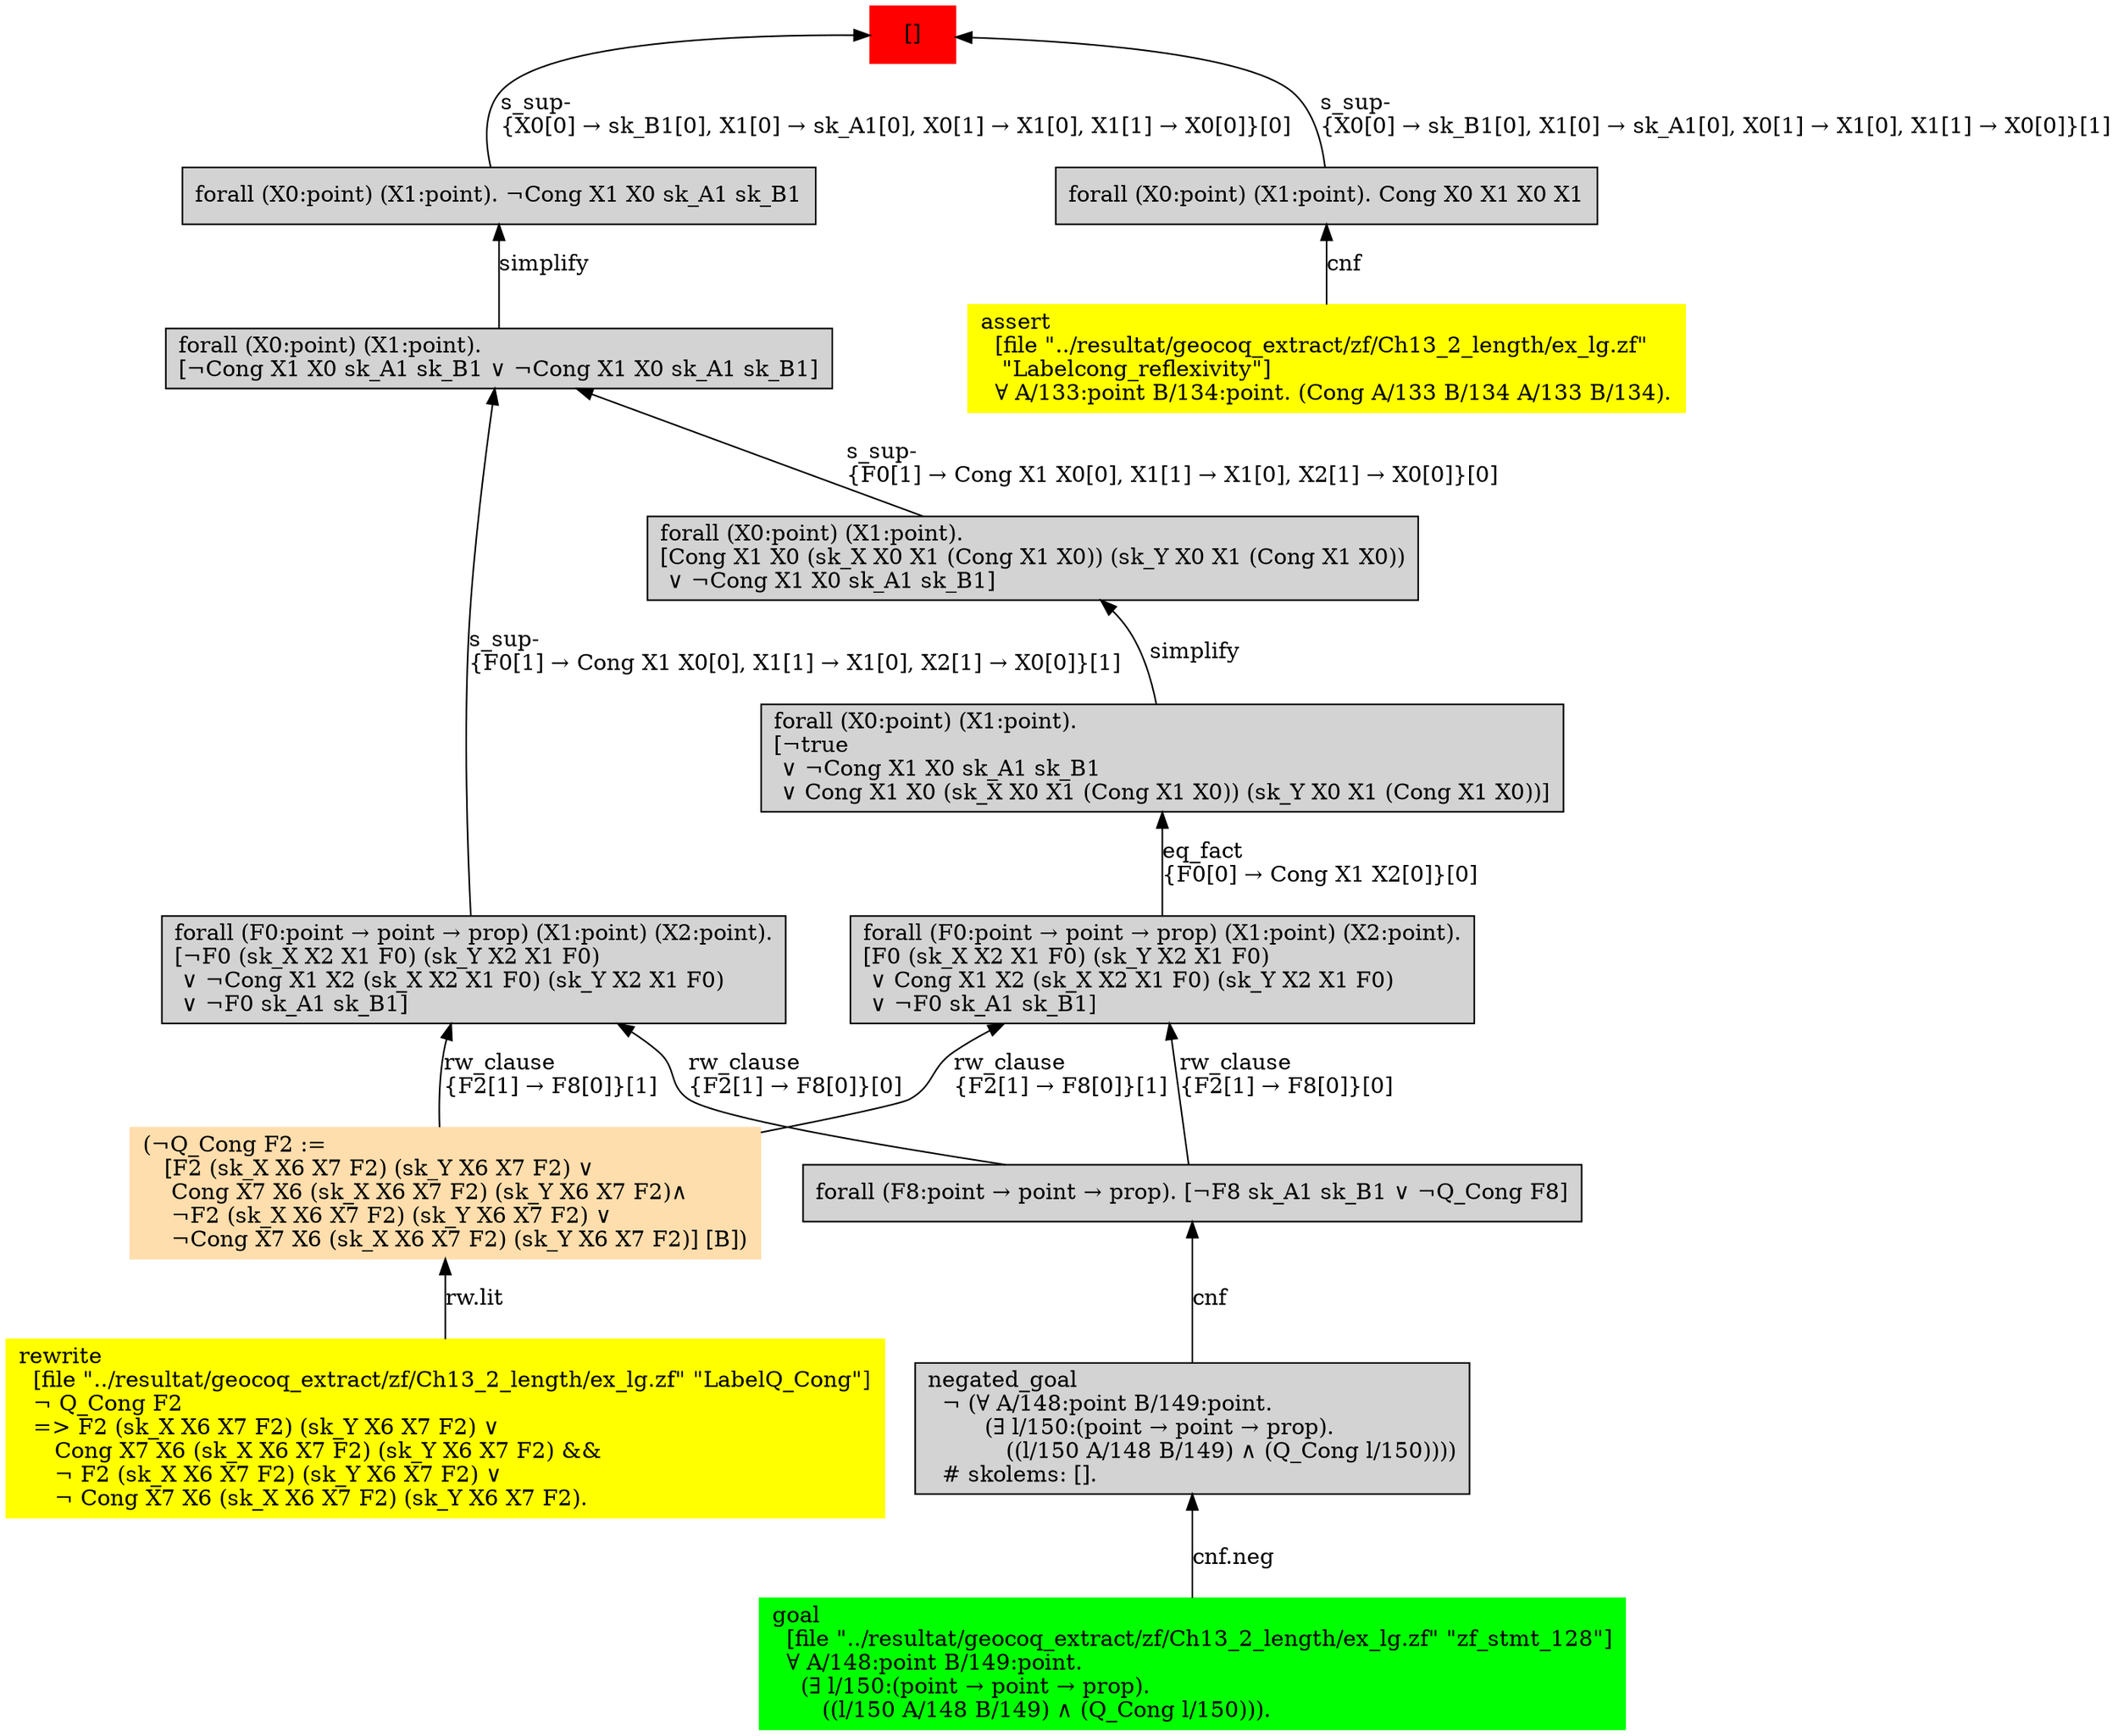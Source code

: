 digraph "unsat_graph" {
  vertex_0 [color=red, label="[]", shape=box, style=filled];
  vertex_0 -> vertex_1 [label="s_sup-\l\{X0[0] → sk_B1[0], X1[0] → sk_A1[0], X0[1] → X1[0], X1[1] → X0[0]\}[0]\l", dir="back"];
  vertex_1 [shape=box, label="forall (X0:point) (X1:point). ¬Cong X1 X0 sk_A1 sk_B1\l", style=filled];
  vertex_1 -> vertex_2 [label="simplify", dir="back"];
  vertex_2 [shape=box, label="forall (X0:point) (X1:point).\l[¬Cong X1 X0 sk_A1 sk_B1 ∨ ¬Cong X1 X0 sk_A1 sk_B1]\l", style=filled];
  vertex_2 -> vertex_3 [label="s_sup-\l\{F0[1] → Cong X1 X0[0], X1[1] → X1[0], X2[1] → X0[0]\}[1]\l", dir="back"];
  vertex_3 [shape=box, label="forall (F0:point → point → prop) (X1:point) (X2:point).\l[¬F0 (sk_X X2 X1 F0) (sk_Y X2 X1 F0)\l ∨ ¬Cong X1 X2 (sk_X X2 X1 F0) (sk_Y X2 X1 F0)\l ∨ ¬F0 sk_A1 sk_B1]\l", style=filled];
  vertex_3 -> vertex_4 [label="rw_clause\l\{F2[1] → F8[0]\}[1]\l", dir="back"];
  vertex_4 [color=navajowhite, shape=box, label="(¬Q_Cong F2 :=\l   [F2 (sk_X X6 X7 F2) (sk_Y X6 X7 F2) ∨ \l    Cong X7 X6 (sk_X X6 X7 F2) (sk_Y X6 X7 F2)∧\l    ¬F2 (sk_X X6 X7 F2) (sk_Y X6 X7 F2) ∨ \l    ¬Cong X7 X6 (sk_X X6 X7 F2) (sk_Y X6 X7 F2)] [B])\l", style=filled];
  vertex_4 -> vertex_5 [label="rw.lit", dir="back"];
  vertex_5 [color=yellow, shape=box, label="rewrite\l  [file \"../resultat/geocoq_extract/zf/Ch13_2_length/ex_lg.zf\" \"LabelQ_Cong\"]\l  ¬ Q_Cong F2\l  =\> F2 (sk_X X6 X7 F2) (sk_Y X6 X7 F2) ∨ \l     Cong X7 X6 (sk_X X6 X7 F2) (sk_Y X6 X7 F2) && \l     ¬ F2 (sk_X X6 X7 F2) (sk_Y X6 X7 F2) ∨ \l     ¬ Cong X7 X6 (sk_X X6 X7 F2) (sk_Y X6 X7 F2).\l", style=filled];
  vertex_3 -> vertex_6 [label="rw_clause\l\{F2[1] → F8[0]\}[0]\l", dir="back"];
  vertex_6 [shape=box, label="forall (F8:point → point → prop). [¬F8 sk_A1 sk_B1 ∨ ¬Q_Cong F8]\l", style=filled];
  vertex_6 -> vertex_7 [label="cnf", dir="back"];
  vertex_7 [shape=box, label="negated_goal\l  ¬ (∀ A/148:point B/149:point.\l        (∃ l/150:(point → point → prop).\l           ((l/150 A/148 B/149) ∧ (Q_Cong l/150))))\l  # skolems: [].\l", style=filled];
  vertex_7 -> vertex_8 [label="cnf.neg", dir="back"];
  vertex_8 [color=green, shape=box, label="goal\l  [file \"../resultat/geocoq_extract/zf/Ch13_2_length/ex_lg.zf\" \"zf_stmt_128\"]\l  ∀ A/148:point B/149:point.\l    (∃ l/150:(point → point → prop).\l       ((l/150 A/148 B/149) ∧ (Q_Cong l/150))).\l", style=filled];
  vertex_2 -> vertex_9 [label="s_sup-\l\{F0[1] → Cong X1 X0[0], X1[1] → X1[0], X2[1] → X0[0]\}[0]\l", dir="back"];
  vertex_9 [shape=box, label="forall (X0:point) (X1:point).\l[Cong X1 X0 (sk_X X0 X1 (Cong X1 X0)) (sk_Y X0 X1 (Cong X1 X0))\l ∨ ¬Cong X1 X0 sk_A1 sk_B1]\l", style=filled];
  vertex_9 -> vertex_10 [label="simplify", dir="back"];
  vertex_10 [shape=box, label="forall (X0:point) (X1:point).\l[¬true\l ∨ ¬Cong X1 X0 sk_A1 sk_B1\l ∨ Cong X1 X0 (sk_X X0 X1 (Cong X1 X0)) (sk_Y X0 X1 (Cong X1 X0))]\l", style=filled];
  vertex_10 -> vertex_11 [label="eq_fact\l\{F0[0] → Cong X1 X2[0]\}[0]\l", dir="back"];
  vertex_11 [shape=box, label="forall (F0:point → point → prop) (X1:point) (X2:point).\l[F0 (sk_X X2 X1 F0) (sk_Y X2 X1 F0)\l ∨ Cong X1 X2 (sk_X X2 X1 F0) (sk_Y X2 X1 F0)\l ∨ ¬F0 sk_A1 sk_B1]\l", style=filled];
  vertex_11 -> vertex_4 [label="rw_clause\l\{F2[1] → F8[0]\}[1]\l", dir="back"];
  vertex_11 -> vertex_6 [label="rw_clause\l\{F2[1] → F8[0]\}[0]\l", dir="back"];
  vertex_0 -> vertex_12 [label="s_sup-\l\{X0[0] → sk_B1[0], X1[0] → sk_A1[0], X0[1] → X1[0], X1[1] → X0[0]\}[1]\l", dir="back"];
  vertex_12 [shape=box, label="forall (X0:point) (X1:point). Cong X0 X1 X0 X1\l", style=filled];
  vertex_12 -> vertex_13 [label="cnf", dir="back"];
  vertex_13 [color=yellow, shape=box, label="assert\l  [file \"../resultat/geocoq_extract/zf/Ch13_2_length/ex_lg.zf\" \l   \"Labelcong_reflexivity\"]\l  ∀ A/133:point B/134:point. (Cong A/133 B/134 A/133 B/134).\l", style=filled];
  }


